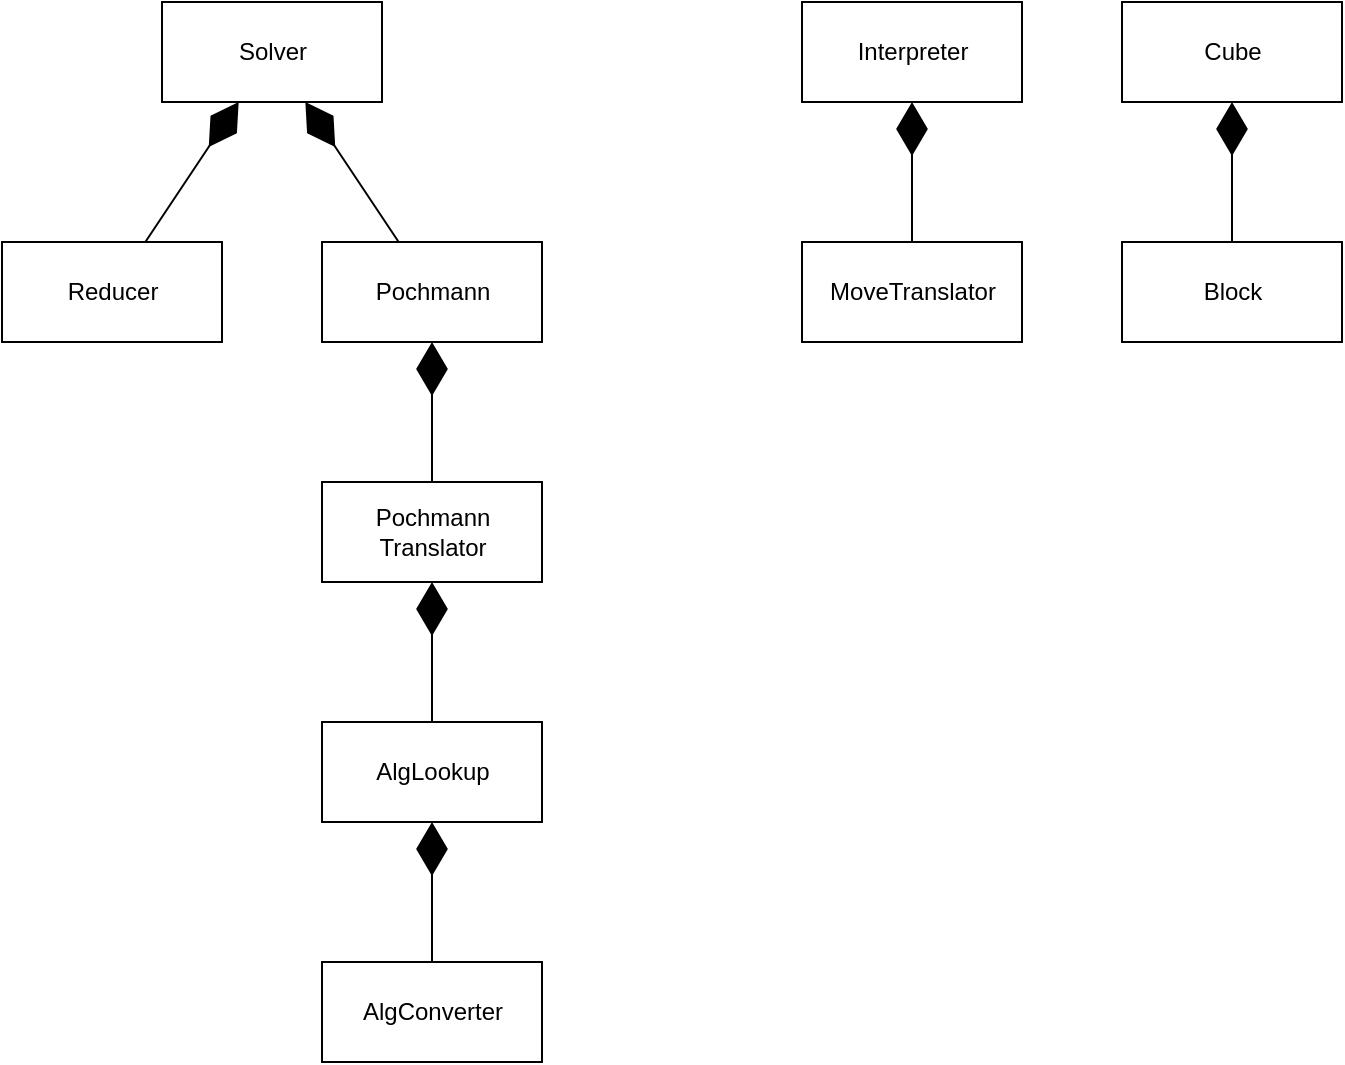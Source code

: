 <mxfile>
    <diagram id="xWBon8E2ZerF4x-uDdvp" name="Page-1">
        <mxGraphModel dx="1558" dy="721" grid="1" gridSize="10" guides="1" tooltips="1" connect="1" arrows="1" fold="1" page="1" pageScale="1" pageWidth="827" pageHeight="1169" math="0" shadow="0">
            <root>
                <mxCell id="0"/>
                <mxCell id="1" parent="0"/>
                <mxCell id="2" value="AlgConverter" style="html=1;" vertex="1" parent="1">
                    <mxGeometry x="200" y="520" width="110" height="50" as="geometry"/>
                </mxCell>
                <mxCell id="3" value="AlgLookup" style="html=1;" vertex="1" parent="1">
                    <mxGeometry x="200" y="400" width="110" height="50" as="geometry"/>
                </mxCell>
                <mxCell id="4" value="Block" style="html=1;" vertex="1" parent="1">
                    <mxGeometry x="600" y="160" width="110" height="50" as="geometry"/>
                </mxCell>
                <mxCell id="5" value="Cube" style="html=1;" vertex="1" parent="1">
                    <mxGeometry x="600" y="40" width="110" height="50" as="geometry"/>
                </mxCell>
                <mxCell id="6" value="Pochmann" style="html=1;" vertex="1" parent="1">
                    <mxGeometry x="200" y="160" width="110" height="50" as="geometry"/>
                </mxCell>
                <mxCell id="7" value="Interpreter" style="html=1;" vertex="1" parent="1">
                    <mxGeometry x="440" y="40" width="110" height="50" as="geometry"/>
                </mxCell>
                <mxCell id="8" value="MoveTranslator" style="html=1;" vertex="1" parent="1">
                    <mxGeometry x="440" y="160" width="110" height="50" as="geometry"/>
                </mxCell>
                <mxCell id="9" value="Pochmann&lt;br&gt;Translator" style="html=1;" vertex="1" parent="1">
                    <mxGeometry x="200" y="280" width="110" height="50" as="geometry"/>
                </mxCell>
                <mxCell id="10" value="Reducer" style="html=1;" vertex="1" parent="1">
                    <mxGeometry x="40" y="160" width="110" height="50" as="geometry"/>
                </mxCell>
                <mxCell id="11" value="" style="endArrow=diamondThin;endFill=1;endSize=24;html=1;" edge="1" parent="1" source="2" target="3">
                    <mxGeometry width="160" relative="1" as="geometry">
                        <mxPoint x="250" y="540" as="sourcePoint"/>
                        <mxPoint x="200" y="480" as="targetPoint"/>
                    </mxGeometry>
                </mxCell>
                <mxCell id="12" value="" style="endArrow=diamondThin;endFill=1;endSize=24;html=1;" edge="1" parent="1" source="4" target="5">
                    <mxGeometry width="160" relative="1" as="geometry">
                        <mxPoint x="420" y="230" as="sourcePoint"/>
                        <mxPoint x="620" y="140" as="targetPoint"/>
                    </mxGeometry>
                </mxCell>
                <mxCell id="13" value="" style="endArrow=diamondThin;endFill=1;endSize=24;html=1;" edge="1" parent="1" source="8" target="7">
                    <mxGeometry width="160" relative="1" as="geometry">
                        <mxPoint x="420" y="110" as="sourcePoint"/>
                        <mxPoint x="420" y="110" as="targetPoint"/>
                    </mxGeometry>
                </mxCell>
                <mxCell id="14" value="" style="endArrow=diamondThin;endFill=1;endSize=24;html=1;" edge="1" parent="1" source="3" target="9">
                    <mxGeometry width="160" relative="1" as="geometry">
                        <mxPoint x="220" y="380" as="sourcePoint"/>
                        <mxPoint x="380" y="380" as="targetPoint"/>
                    </mxGeometry>
                </mxCell>
                <mxCell id="15" value="" style="endArrow=diamondThin;endFill=1;endSize=24;html=1;" edge="1" parent="1" source="9" target="6">
                    <mxGeometry width="160" relative="1" as="geometry">
                        <mxPoint x="300" y="270" as="sourcePoint"/>
                        <mxPoint x="460" y="270" as="targetPoint"/>
                    </mxGeometry>
                </mxCell>
                <mxCell id="22" value="Solver" style="html=1;" vertex="1" parent="1">
                    <mxGeometry x="120" y="40" width="110" height="50" as="geometry"/>
                </mxCell>
                <mxCell id="23" value="" style="endArrow=diamondThin;endFill=1;endSize=24;html=1;" edge="1" parent="1" source="10" target="22">
                    <mxGeometry width="160" relative="1" as="geometry">
                        <mxPoint x="20" y="350" as="sourcePoint"/>
                        <mxPoint x="180" y="350" as="targetPoint"/>
                    </mxGeometry>
                </mxCell>
                <mxCell id="24" value="" style="endArrow=diamondThin;endFill=1;endSize=24;html=1;" edge="1" parent="1" source="6" target="22">
                    <mxGeometry width="160" relative="1" as="geometry">
                        <mxPoint x="220" y="50" as="sourcePoint"/>
                        <mxPoint x="380" y="50" as="targetPoint"/>
                    </mxGeometry>
                </mxCell>
            </root>
        </mxGraphModel>
    </diagram>
</mxfile>